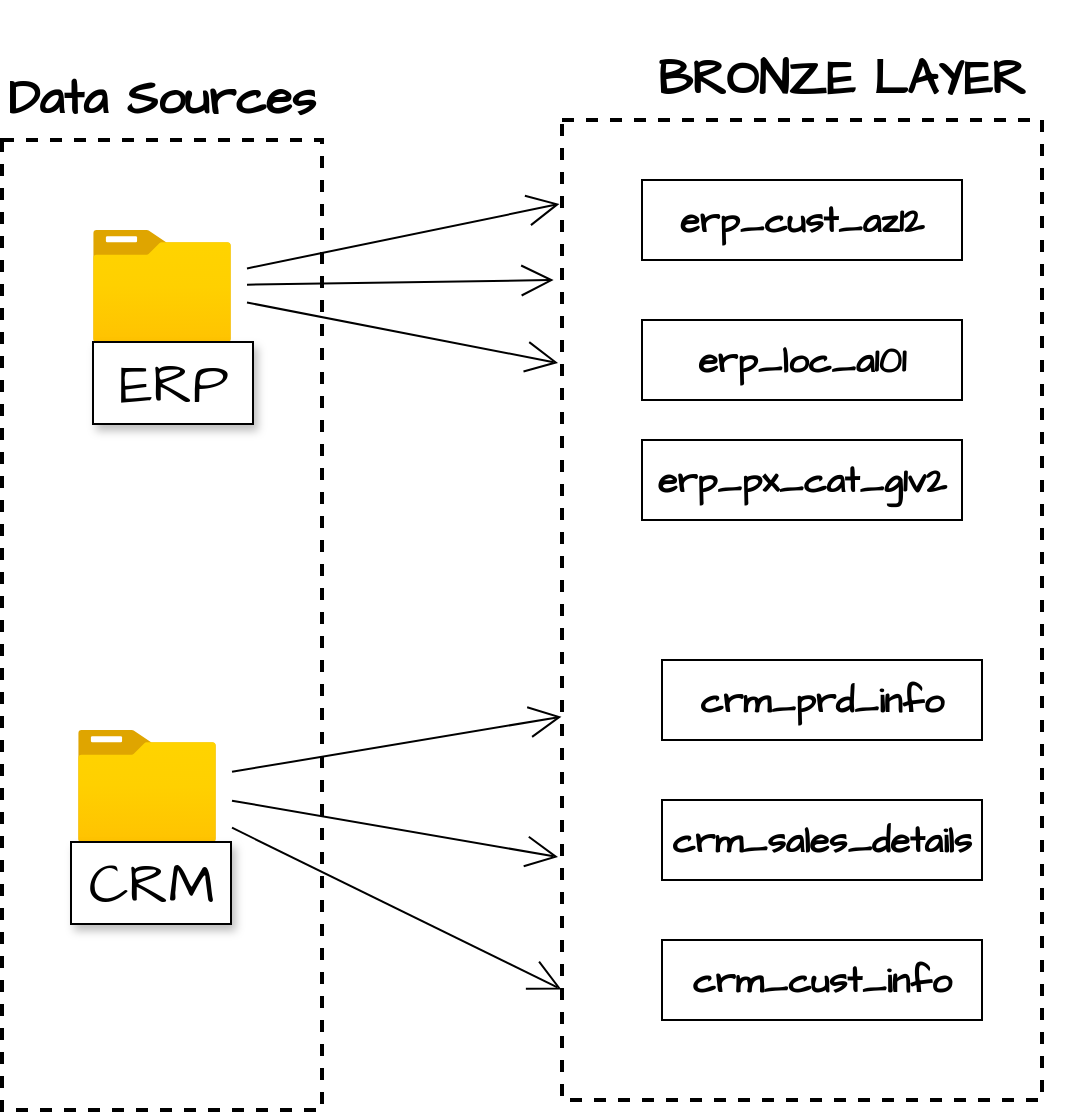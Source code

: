 <mxfile version="28.2.5">
  <diagram name="Page-1" id="BND5FaxWeZncHYNqvAMa">
    <mxGraphModel dx="2594" dy="3187" grid="1" gridSize="10" guides="1" tooltips="1" connect="1" arrows="1" fold="1" page="0" pageScale="1" pageWidth="850" pageHeight="1100" background="#ffffff" math="0" shadow="0">
      <root>
        <mxCell id="0" />
        <mxCell id="1" parent="0" />
        <mxCell id="-JRgun1niSiKl4Sj3gJm-1" value="" style="rounded=0;whiteSpace=wrap;html=1;fontFamily=Architects Daughter;fontSource=https%3A%2F%2Ffonts.googleapis.com%2Fcss%3Ffamily%3DArchitects%2BDaughter;align=center;dashed=1;strokeWidth=2;" vertex="1" parent="1">
          <mxGeometry x="-510" y="-2160" width="160" height="485" as="geometry" />
        </mxCell>
        <mxCell id="-JRgun1niSiKl4Sj3gJm-2" value="&lt;b&gt;&lt;font style=&quot;font-size: 24px;&quot;&gt;Data Sources&lt;/font&gt;&lt;/b&gt;" style="rounded=0;whiteSpace=wrap;html=1;fontFamily=Architects Daughter;fontSource=https%3A%2F%2Ffonts.googleapis.com%2Fcss%3Ffamily%3DArchitects%2BDaughter;strokeColor=none;fillColor=none;" vertex="1" parent="1">
          <mxGeometry x="-510" y="-2220" width="160" height="80" as="geometry" />
        </mxCell>
        <mxCell id="-JRgun1niSiKl4Sj3gJm-25" style="edgeStyle=none;curved=1;rounded=0;orthogonalLoop=1;jettySize=auto;html=1;entryX=0;entryY=0.25;entryDx=0;entryDy=0;fontFamily=Architects Daughter;fontSource=https%3A%2F%2Ffonts.googleapis.com%2Fcss%3Ffamily%3DArchitects%2BDaughter;fontSize=16;startSize=14;endArrow=open;endSize=14;sourcePerimeterSpacing=8;targetPerimeterSpacing=8;" edge="1" parent="1" source="-JRgun1niSiKl4Sj3gJm-6" target="-JRgun1niSiKl4Sj3gJm-10">
          <mxGeometry relative="1" as="geometry" />
        </mxCell>
        <mxCell id="-JRgun1niSiKl4Sj3gJm-6" value="" style="image;aspect=fixed;html=1;points=[];align=center;fontSize=12;image=img/lib/azure2/general/Folder_Blank.svg;fontFamily=Architects Daughter;fontSource=https%3A%2F%2Ffonts.googleapis.com%2Fcss%3Ffamily%3DArchitects%2BDaughter;" vertex="1" parent="1">
          <mxGeometry x="-464.5" y="-2115" width="69" height="56.0" as="geometry" />
        </mxCell>
        <mxCell id="-JRgun1niSiKl4Sj3gJm-28" style="edgeStyle=none;curved=1;rounded=0;orthogonalLoop=1;jettySize=auto;html=1;entryX=0;entryY=0.75;entryDx=0;entryDy=0;fontFamily=Architects Daughter;fontSource=https%3A%2F%2Ffonts.googleapis.com%2Fcss%3Ffamily%3DArchitects%2BDaughter;fontSize=16;startSize=14;endArrow=open;endSize=14;sourcePerimeterSpacing=8;targetPerimeterSpacing=8;" edge="1" parent="1" source="-JRgun1niSiKl4Sj3gJm-7" target="-JRgun1niSiKl4Sj3gJm-10">
          <mxGeometry relative="1" as="geometry" />
        </mxCell>
        <mxCell id="-JRgun1niSiKl4Sj3gJm-7" value="" style="image;aspect=fixed;html=1;points=[];align=center;fontSize=12;image=img/lib/azure2/general/Folder_Blank.svg;fontFamily=Architects Daughter;fontSource=https%3A%2F%2Ffonts.googleapis.com%2Fcss%3Ffamily%3DArchitects%2BDaughter;imageBorder=none;" vertex="1" parent="1">
          <mxGeometry x="-472" y="-1865" width="69" height="56.0" as="geometry" />
        </mxCell>
        <mxCell id="-JRgun1niSiKl4Sj3gJm-8" value="&lt;font style=&quot;font-size: 28px;&quot;&gt;ERP&lt;/font&gt;" style="shape=note;whiteSpace=wrap;html=1;backgroundOutline=1;darkOpacity=0.05;fillStyle=solid;direction=west;gradientDirection=north;shadow=1;size=0;pointerEvents=1;fontFamily=Architects Daughter;fontSource=https%3A%2F%2Ffonts.googleapis.com%2Fcss%3Ffamily%3DArchitects%2BDaughter;" vertex="1" parent="1">
          <mxGeometry x="-464.5" y="-2059" width="80" height="41" as="geometry" />
        </mxCell>
        <mxCell id="-JRgun1niSiKl4Sj3gJm-9" value="&lt;font style=&quot;font-size: 28px;&quot;&gt;CRM&lt;/font&gt;" style="shape=note;whiteSpace=wrap;html=1;backgroundOutline=1;darkOpacity=0.05;fillStyle=solid;direction=west;gradientDirection=north;shadow=1;size=0;pointerEvents=1;fontFamily=Architects Daughter;fontSource=https%3A%2F%2Ffonts.googleapis.com%2Fcss%3Ffamily%3DArchitects%2BDaughter;" vertex="1" parent="1">
          <mxGeometry x="-475.5" y="-1809" width="80" height="41" as="geometry" />
        </mxCell>
        <mxCell id="-JRgun1niSiKl4Sj3gJm-10" value="" style="rounded=0;whiteSpace=wrap;html=1;fontFamily=Architects Daughter;fontSource=https%3A%2F%2Ffonts.googleapis.com%2Fcss%3Ffamily%3DArchitects%2BDaughter;fillColor=default;strokeColor=default;perimeterSpacing=2;strokeWidth=2;dashed=1;" vertex="1" parent="1">
          <mxGeometry x="-230" y="-2170" width="240" height="490" as="geometry" />
        </mxCell>
        <mxCell id="-JRgun1niSiKl4Sj3gJm-13" value="&lt;b&gt;&lt;font style=&quot;font-size: 24px;&quot;&gt;BRONZE LAYER&lt;/font&gt;&lt;/b&gt;" style="rounded=0;whiteSpace=wrap;html=1;fontFamily=Architects Daughter;fontSource=https%3A%2F%2Ffonts.googleapis.com%2Fcss%3Ffamily%3DArchitects%2BDaughter;strokeColor=none;fillColor=none;" vertex="1" parent="1">
          <mxGeometry x="-210" y="-2230" width="240" height="80" as="geometry" />
        </mxCell>
        <mxCell id="-JRgun1niSiKl4Sj3gJm-17" value="&lt;font style=&quot;font-size: 18px;&quot;&gt;&lt;b&gt;erp_cust_az12&lt;/b&gt;&lt;/font&gt;" style="rounded=0;whiteSpace=wrap;html=1;fontFamily=Architects Daughter;fontSource=https%3A%2F%2Ffonts.googleapis.com%2Fcss%3Ffamily%3DArchitects%2BDaughter;fillColor=default;" vertex="1" parent="1">
          <mxGeometry x="-190" y="-2140" width="160" height="40" as="geometry" />
        </mxCell>
        <mxCell id="-JRgun1niSiKl4Sj3gJm-18" value="&lt;font style=&quot;font-size: 18px;&quot;&gt;&lt;b&gt;crm_sales_details&lt;/b&gt;&lt;/font&gt;" style="rounded=0;whiteSpace=wrap;html=1;fontFamily=Architects Daughter;fontSource=https%3A%2F%2Ffonts.googleapis.com%2Fcss%3Ffamily%3DArchitects%2BDaughter;fillColor=default;" vertex="1" parent="1">
          <mxGeometry x="-180" y="-1830" width="160" height="40" as="geometry" />
        </mxCell>
        <mxCell id="-JRgun1niSiKl4Sj3gJm-19" value="&lt;font style=&quot;font-size: 18px;&quot;&gt;&lt;b&gt;crm_cust_info&lt;/b&gt;&lt;/font&gt;" style="rounded=0;whiteSpace=wrap;html=1;fontFamily=Architects Daughter;fontSource=https%3A%2F%2Ffonts.googleapis.com%2Fcss%3Ffamily%3DArchitects%2BDaughter;fillColor=default;" vertex="1" parent="1">
          <mxGeometry x="-180" y="-1760" width="160" height="40" as="geometry" />
        </mxCell>
        <mxCell id="-JRgun1niSiKl4Sj3gJm-20" value="&lt;font style=&quot;font-size: 18px;&quot;&gt;&lt;b&gt;crm_prd_info&lt;/b&gt;&lt;/font&gt;" style="rounded=0;whiteSpace=wrap;html=1;fontFamily=Architects Daughter;fontSource=https%3A%2F%2Ffonts.googleapis.com%2Fcss%3Ffamily%3DArchitects%2BDaughter;fillColor=default;" vertex="1" parent="1">
          <mxGeometry x="-180" y="-1900" width="160" height="40" as="geometry" />
        </mxCell>
        <mxCell id="-JRgun1niSiKl4Sj3gJm-21" value="&lt;font style=&quot;font-size: 18px;&quot;&gt;&lt;b&gt;erp_loc_a101&lt;/b&gt;&lt;/font&gt;" style="rounded=0;whiteSpace=wrap;html=1;fontFamily=Architects Daughter;fontSource=https%3A%2F%2Ffonts.googleapis.com%2Fcss%3Ffamily%3DArchitects%2BDaughter;fillColor=default;" vertex="1" parent="1">
          <mxGeometry x="-190" y="-2070" width="160" height="40" as="geometry" />
        </mxCell>
        <mxCell id="-JRgun1niSiKl4Sj3gJm-22" value="&lt;font style=&quot;font-size: 18px;&quot;&gt;&lt;b&gt;erp_px_cat_g1v2&lt;/b&gt;&lt;/font&gt;" style="rounded=0;whiteSpace=wrap;html=1;fontFamily=Architects Daughter;fontSource=https%3A%2F%2Ffonts.googleapis.com%2Fcss%3Ffamily%3DArchitects%2BDaughter;fillColor=default;" vertex="1" parent="1">
          <mxGeometry x="-190" y="-2010" width="160" height="40" as="geometry" />
        </mxCell>
        <mxCell id="-JRgun1niSiKl4Sj3gJm-23" style="edgeStyle=none;curved=1;rounded=0;orthogonalLoop=1;jettySize=auto;html=1;entryX=-0.009;entryY=0.166;entryDx=0;entryDy=0;entryPerimeter=0;fontFamily=Architects Daughter;fontSource=https%3A%2F%2Ffonts.googleapis.com%2Fcss%3Ffamily%3DArchitects%2BDaughter;fontSize=16;startSize=14;endArrow=open;endSize=14;sourcePerimeterSpacing=8;targetPerimeterSpacing=8;" edge="1" parent="1" source="-JRgun1niSiKl4Sj3gJm-6" target="-JRgun1niSiKl4Sj3gJm-10">
          <mxGeometry relative="1" as="geometry" />
        </mxCell>
        <mxCell id="-JRgun1niSiKl4Sj3gJm-24" style="edgeStyle=none;curved=1;rounded=0;orthogonalLoop=1;jettySize=auto;html=1;entryX=0.003;entryY=0.089;entryDx=0;entryDy=0;entryPerimeter=0;fontFamily=Architects Daughter;fontSource=https%3A%2F%2Ffonts.googleapis.com%2Fcss%3Ffamily%3DArchitects%2BDaughter;fontSize=16;startSize=14;endArrow=open;endSize=14;sourcePerimeterSpacing=8;targetPerimeterSpacing=8;" edge="1" parent="1" source="-JRgun1niSiKl4Sj3gJm-6" target="-JRgun1niSiKl4Sj3gJm-10">
          <mxGeometry relative="1" as="geometry" />
        </mxCell>
        <mxCell id="-JRgun1niSiKl4Sj3gJm-26" style="edgeStyle=none;curved=1;rounded=0;orthogonalLoop=1;jettySize=auto;html=1;entryX=0.007;entryY=0.608;entryDx=0;entryDy=0;entryPerimeter=0;fontFamily=Architects Daughter;fontSource=https%3A%2F%2Ffonts.googleapis.com%2Fcss%3Ffamily%3DArchitects%2BDaughter;fontSize=16;startSize=14;endArrow=open;endSize=14;sourcePerimeterSpacing=8;targetPerimeterSpacing=8;" edge="1" parent="1" source="-JRgun1niSiKl4Sj3gJm-7" target="-JRgun1niSiKl4Sj3gJm-10">
          <mxGeometry relative="1" as="geometry" />
        </mxCell>
        <mxCell id="-JRgun1niSiKl4Sj3gJm-29" style="edgeStyle=none;curved=1;rounded=0;orthogonalLoop=1;jettySize=auto;html=1;entryX=0.007;entryY=0.884;entryDx=0;entryDy=0;entryPerimeter=0;fontFamily=Architects Daughter;fontSource=https%3A%2F%2Ffonts.googleapis.com%2Fcss%3Ffamily%3DArchitects%2BDaughter;fontSize=16;startSize=14;endArrow=open;endSize=14;sourcePerimeterSpacing=8;targetPerimeterSpacing=8;" edge="1" parent="1" source="-JRgun1niSiKl4Sj3gJm-7" target="-JRgun1niSiKl4Sj3gJm-10">
          <mxGeometry relative="1" as="geometry" />
        </mxCell>
      </root>
    </mxGraphModel>
  </diagram>
</mxfile>
